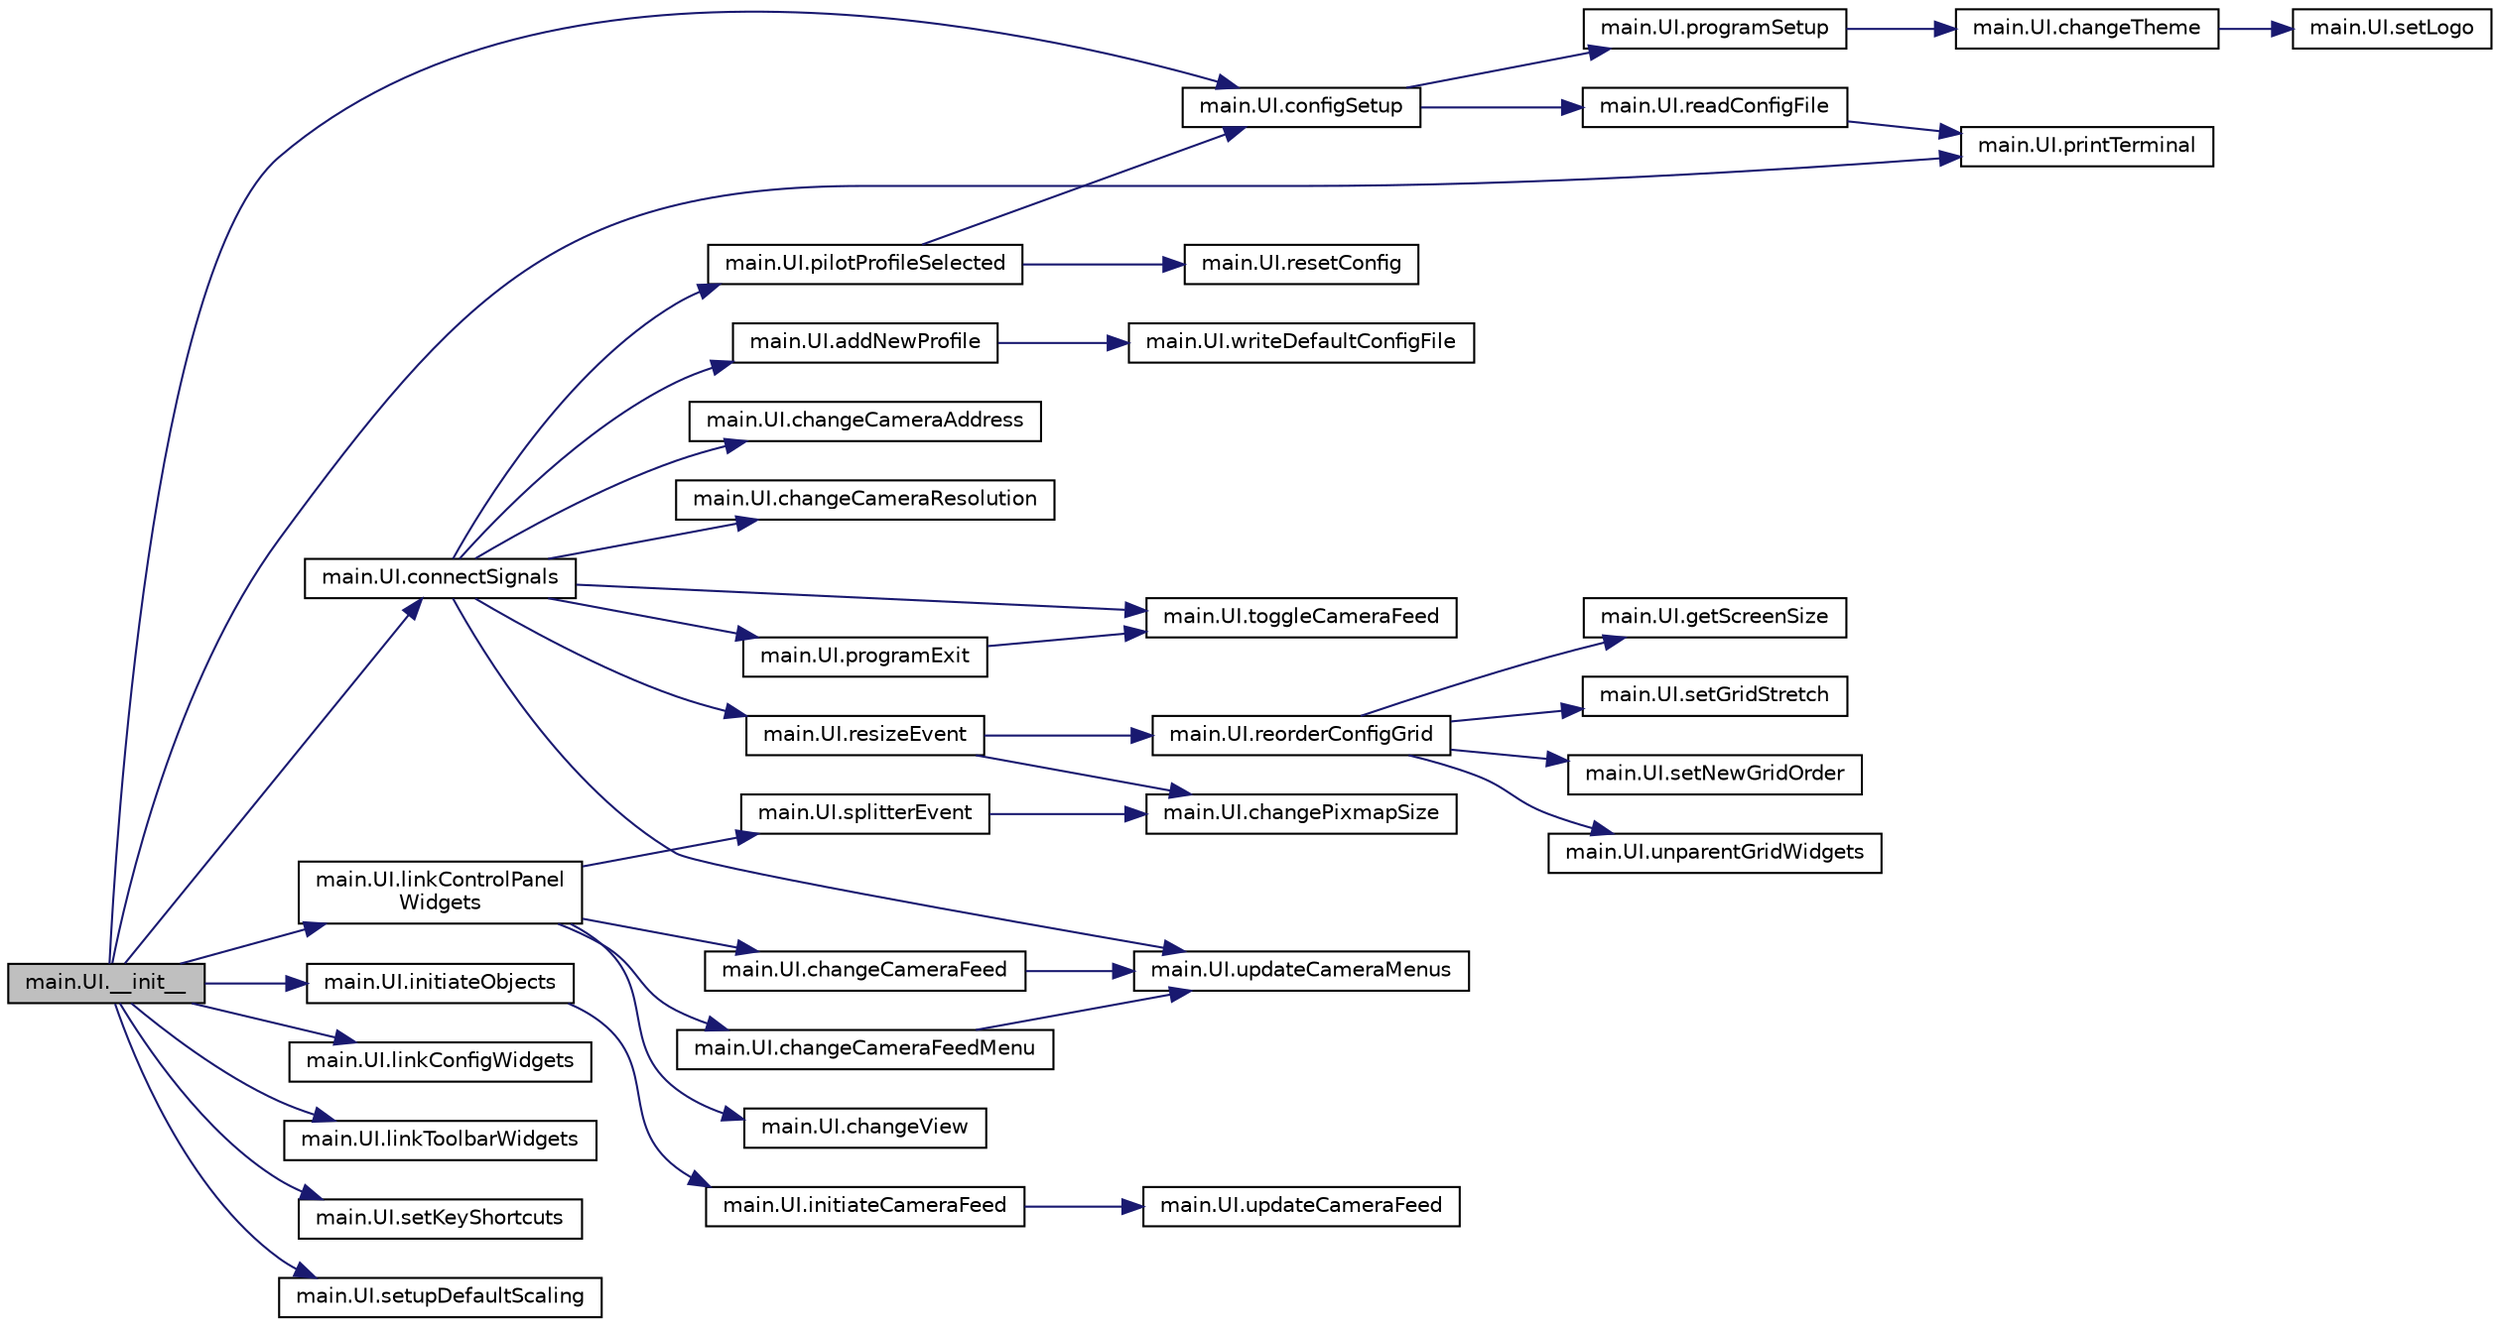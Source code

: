 digraph "main.UI.__init__"
{
 // LATEX_PDF_SIZE
  edge [fontname="Helvetica",fontsize="10",labelfontname="Helvetica",labelfontsize="10"];
  node [fontname="Helvetica",fontsize="10",shape=record];
  rankdir="LR";
  Node1 [label="main.UI.__init__",height=0.2,width=0.4,color="black", fillcolor="grey75", style="filled", fontcolor="black",tooltip=" "];
  Node1 -> Node2 [color="midnightblue",fontsize="10",style="solid",fontname="Helvetica"];
  Node2 [label="main.UI.configSetup",height=0.2,width=0.4,color="black", fillcolor="white", style="filled",URL="$classmain_1_1_u_i.html#add9307a7f11ba93aa6e7a074a5514a7a",tooltip=" "];
  Node2 -> Node3 [color="midnightblue",fontsize="10",style="solid",fontname="Helvetica"];
  Node3 [label="main.UI.programSetup",height=0.2,width=0.4,color="black", fillcolor="white", style="filled",URL="$classmain_1_1_u_i.html#ac1bad584babb5e1959092c506dc90a57",tooltip=" "];
  Node3 -> Node4 [color="midnightblue",fontsize="10",style="solid",fontname="Helvetica"];
  Node4 [label="main.UI.changeTheme",height=0.2,width=0.4,color="black", fillcolor="white", style="filled",URL="$classmain_1_1_u_i.html#abbc304da3fb7f4bf17ac1769855f8fa9",tooltip="THEME FUNCTIONS ######."];
  Node4 -> Node5 [color="midnightblue",fontsize="10",style="solid",fontname="Helvetica"];
  Node5 [label="main.UI.setLogo",height=0.2,width=0.4,color="black", fillcolor="white", style="filled",URL="$classmain_1_1_u_i.html#aee69a0185b86b6ba7189eb37b15b1ba4",tooltip=" "];
  Node2 -> Node6 [color="midnightblue",fontsize="10",style="solid",fontname="Helvetica"];
  Node6 [label="main.UI.readConfigFile",height=0.2,width=0.4,color="black", fillcolor="white", style="filled",URL="$classmain_1_1_u_i.html#abfbb3b9585e840fe7bb00a7ffd49a72a",tooltip=" "];
  Node6 -> Node7 [color="midnightblue",fontsize="10",style="solid",fontname="Helvetica"];
  Node7 [label="main.UI.printTerminal",height=0.2,width=0.4,color="black", fillcolor="white", style="filled",URL="$classmain_1_1_u_i.html#a2ed6351be3128a81b8a9469be6a690e1",tooltip=" "];
  Node1 -> Node8 [color="midnightblue",fontsize="10",style="solid",fontname="Helvetica"];
  Node8 [label="main.UI.connectSignals",height=0.2,width=0.4,color="black", fillcolor="white", style="filled",URL="$classmain_1_1_u_i.html#aaaffef849d1212399006e9303c1d3132",tooltip=" "];
  Node8 -> Node9 [color="midnightblue",fontsize="10",style="solid",fontname="Helvetica"];
  Node9 [label="main.UI.addNewProfile",height=0.2,width=0.4,color="black", fillcolor="white", style="filled",URL="$classmain_1_1_u_i.html#af93e7da0eced61ee208660a6d0ad9981",tooltip=" "];
  Node9 -> Node10 [color="midnightblue",fontsize="10",style="solid",fontname="Helvetica"];
  Node10 [label="main.UI.writeDefaultConfigFile",height=0.2,width=0.4,color="black", fillcolor="white", style="filled",URL="$classmain_1_1_u_i.html#af15556f95b081b7636bf56705172b641",tooltip=" "];
  Node8 -> Node11 [color="midnightblue",fontsize="10",style="solid",fontname="Helvetica"];
  Node11 [label="main.UI.changeCameraAddress",height=0.2,width=0.4,color="black", fillcolor="white", style="filled",URL="$classmain_1_1_u_i.html#a732da2d61b75be7a137a2fc002e61ed7",tooltip=" "];
  Node8 -> Node12 [color="midnightblue",fontsize="10",style="solid",fontname="Helvetica"];
  Node12 [label="main.UI.changeCameraResolution",height=0.2,width=0.4,color="black", fillcolor="white", style="filled",URL="$classmain_1_1_u_i.html#a72982650b1d606e450e0c11b36ee2ae7",tooltip=" "];
  Node8 -> Node13 [color="midnightblue",fontsize="10",style="solid",fontname="Helvetica"];
  Node13 [label="main.UI.pilotProfileSelected",height=0.2,width=0.4,color="black", fillcolor="white", style="filled",URL="$classmain_1_1_u_i.html#a2be4bb668e70f07384bc4a8b95e94a83",tooltip="CONFIGURATION FUNCTIONS ###."];
  Node13 -> Node2 [color="midnightblue",fontsize="10",style="solid",fontname="Helvetica"];
  Node13 -> Node14 [color="midnightblue",fontsize="10",style="solid",fontname="Helvetica"];
  Node14 [label="main.UI.resetConfig",height=0.2,width=0.4,color="black", fillcolor="white", style="filled",URL="$classmain_1_1_u_i.html#a84310a8c2397658ce990d6a93e4c153c",tooltip=" "];
  Node8 -> Node15 [color="midnightblue",fontsize="10",style="solid",fontname="Helvetica"];
  Node15 [label="main.UI.programExit",height=0.2,width=0.4,color="black", fillcolor="white", style="filled",URL="$classmain_1_1_u_i.html#a09c543259911a5cda0982ab5cfc3c3b2",tooltip=" "];
  Node15 -> Node16 [color="midnightblue",fontsize="10",style="solid",fontname="Helvetica"];
  Node16 [label="main.UI.toggleCameraFeed",height=0.2,width=0.4,color="black", fillcolor="white", style="filled",URL="$classmain_1_1_u_i.html#ada1257062060358b26465ec51c2d2e82",tooltip=" "];
  Node8 -> Node17 [color="midnightblue",fontsize="10",style="solid",fontname="Helvetica"];
  Node17 [label="main.UI.resizeEvent",height=0.2,width=0.4,color="black", fillcolor="white", style="filled",URL="$classmain_1_1_u_i.html#a3b2f9c62c2f3c690426e5f40b86d0554",tooltip=" "];
  Node17 -> Node18 [color="midnightblue",fontsize="10",style="solid",fontname="Helvetica"];
  Node18 [label="main.UI.changePixmapSize",height=0.2,width=0.4,color="black", fillcolor="white", style="filled",URL="$classmain_1_1_u_i.html#ac8742e7bee47642dbd9239fbc45ebf26",tooltip=" "];
  Node17 -> Node19 [color="midnightblue",fontsize="10",style="solid",fontname="Helvetica"];
  Node19 [label="main.UI.reorderConfigGrid",height=0.2,width=0.4,color="black", fillcolor="white", style="filled",URL="$classmain_1_1_u_i.html#a50ecd9bdef752bb7aa151635db91ce35",tooltip=" "];
  Node19 -> Node20 [color="midnightblue",fontsize="10",style="solid",fontname="Helvetica"];
  Node20 [label="main.UI.getScreenSize",height=0.2,width=0.4,color="black", fillcolor="white", style="filled",URL="$classmain_1_1_u_i.html#a94d87116390a91dec8a30c50a42df4fa",tooltip=" "];
  Node19 -> Node21 [color="midnightblue",fontsize="10",style="solid",fontname="Helvetica"];
  Node21 [label="main.UI.setGridStretch",height=0.2,width=0.4,color="black", fillcolor="white", style="filled",URL="$classmain_1_1_u_i.html#a18de03929548fe33cede60ef7fe7a10a",tooltip=" "];
  Node19 -> Node22 [color="midnightblue",fontsize="10",style="solid",fontname="Helvetica"];
  Node22 [label="main.UI.setNewGridOrder",height=0.2,width=0.4,color="black", fillcolor="white", style="filled",URL="$classmain_1_1_u_i.html#aba819c37a38712a06fca6c03ab220c45",tooltip=" "];
  Node19 -> Node23 [color="midnightblue",fontsize="10",style="solid",fontname="Helvetica"];
  Node23 [label="main.UI.unparentGridWidgets",height=0.2,width=0.4,color="black", fillcolor="white", style="filled",URL="$classmain_1_1_u_i.html#aa109e75207e4ea3ec9638318afcc129f",tooltip=" "];
  Node8 -> Node16 [color="midnightblue",fontsize="10",style="solid",fontname="Helvetica"];
  Node8 -> Node24 [color="midnightblue",fontsize="10",style="solid",fontname="Helvetica"];
  Node24 [label="main.UI.updateCameraMenus",height=0.2,width=0.4,color="black", fillcolor="white", style="filled",URL="$classmain_1_1_u_i.html#a2de9edb859b5c4f7ea5510691a27d074",tooltip=" "];
  Node1 -> Node25 [color="midnightblue",fontsize="10",style="solid",fontname="Helvetica"];
  Node25 [label="main.UI.initiateObjects",height=0.2,width=0.4,color="black", fillcolor="white", style="filled",URL="$classmain_1_1_u_i.html#aa6ec394da4638fa225a54a75690d7238",tooltip=" "];
  Node25 -> Node26 [color="midnightblue",fontsize="10",style="solid",fontname="Helvetica"];
  Node26 [label="main.UI.initiateCameraFeed",height=0.2,width=0.4,color="black", fillcolor="white", style="filled",URL="$classmain_1_1_u_i.html#a16e94903479e6aeb027ffda06eb4668e",tooltip="CAMERA FEEDS FUNCTIONS ####."];
  Node26 -> Node27 [color="midnightblue",fontsize="10",style="solid",fontname="Helvetica"];
  Node27 [label="main.UI.updateCameraFeed",height=0.2,width=0.4,color="black", fillcolor="white", style="filled",URL="$classmain_1_1_u_i.html#a85d6f1beff1512947d98f5a73cba9e29",tooltip=" "];
  Node1 -> Node28 [color="midnightblue",fontsize="10",style="solid",fontname="Helvetica"];
  Node28 [label="main.UI.linkConfigWidgets",height=0.2,width=0.4,color="black", fillcolor="white", style="filled",URL="$classmain_1_1_u_i.html#ab2fbdb605bc71c5e7fc26e79697b3bb1",tooltip=" "];
  Node1 -> Node29 [color="midnightblue",fontsize="10",style="solid",fontname="Helvetica"];
  Node29 [label="main.UI.linkControlPanel\lWidgets",height=0.2,width=0.4,color="black", fillcolor="white", style="filled",URL="$classmain_1_1_u_i.html#a8933f6b028ca8b28e2d7cd6289b8e6fb",tooltip="WIDGET LINKING FUNCTIONS ###."];
  Node29 -> Node30 [color="midnightblue",fontsize="10",style="solid",fontname="Helvetica"];
  Node30 [label="main.UI.changeCameraFeed",height=0.2,width=0.4,color="black", fillcolor="white", style="filled",URL="$classmain_1_1_u_i.html#afc8ca14b148fb0a73aa65f13ac5daf13",tooltip=" "];
  Node30 -> Node24 [color="midnightblue",fontsize="10",style="solid",fontname="Helvetica"];
  Node29 -> Node31 [color="midnightblue",fontsize="10",style="solid",fontname="Helvetica"];
  Node31 [label="main.UI.changeCameraFeedMenu",height=0.2,width=0.4,color="black", fillcolor="white", style="filled",URL="$classmain_1_1_u_i.html#a31033b82c4f4c625c8a8ecda5c892c87",tooltip=" "];
  Node31 -> Node24 [color="midnightblue",fontsize="10",style="solid",fontname="Helvetica"];
  Node29 -> Node32 [color="midnightblue",fontsize="10",style="solid",fontname="Helvetica"];
  Node32 [label="main.UI.changeView",height=0.2,width=0.4,color="black", fillcolor="white", style="filled",URL="$classmain_1_1_u_i.html#a73868911b43067845442a3598d480e2f",tooltip="OTHER FUNCTIONS #####."];
  Node29 -> Node33 [color="midnightblue",fontsize="10",style="solid",fontname="Helvetica"];
  Node33 [label="main.UI.splitterEvent",height=0.2,width=0.4,color="black", fillcolor="white", style="filled",URL="$classmain_1_1_u_i.html#a5b3b8908654bb9b4190c0b406ca4bbae",tooltip=" "];
  Node33 -> Node18 [color="midnightblue",fontsize="10",style="solid",fontname="Helvetica"];
  Node1 -> Node34 [color="midnightblue",fontsize="10",style="solid",fontname="Helvetica"];
  Node34 [label="main.UI.linkToolbarWidgets",height=0.2,width=0.4,color="black", fillcolor="white", style="filled",URL="$classmain_1_1_u_i.html#a1d81665f596706acf8f462008896d6d4",tooltip=" "];
  Node1 -> Node7 [color="midnightblue",fontsize="10",style="solid",fontname="Helvetica"];
  Node1 -> Node35 [color="midnightblue",fontsize="10",style="solid",fontname="Helvetica"];
  Node35 [label="main.UI.setKeyShortcuts",height=0.2,width=0.4,color="black", fillcolor="white", style="filled",URL="$classmain_1_1_u_i.html#a695be3e22d73f04e43c8f2b5f2ea285a",tooltip=" "];
  Node1 -> Node36 [color="midnightblue",fontsize="10",style="solid",fontname="Helvetica"];
  Node36 [label="main.UI.setupDefaultScaling",height=0.2,width=0.4,color="black", fillcolor="white", style="filled",URL="$classmain_1_1_u_i.html#a279c4719af1db4e6f6186aee12715470",tooltip="SCALING FUNCTIONS ####."];
}
